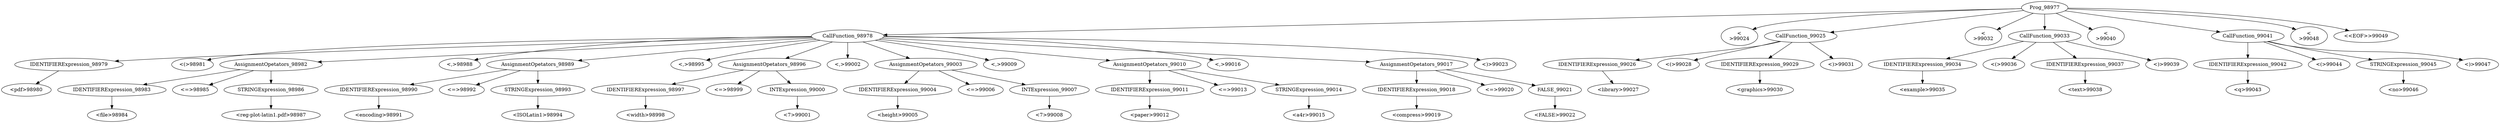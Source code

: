 digraph {

"Prog_98977"->"CallFunction_98978";
"CallFunction_98978"->"IDENTIFIERExpression_98979";
"IDENTIFIERExpression_98979"->"<pdf>98980";
"CallFunction_98978"->"<(>98981";
"CallFunction_98978"->"AssignmentOpetators_98982";
"AssignmentOpetators_98982"->"IDENTIFIERExpression_98983";
"IDENTIFIERExpression_98983"->"<file>98984";
"AssignmentOpetators_98982"->"<=>98985";
"AssignmentOpetators_98982"->"STRINGExpression_98986";
"STRINGExpression_98986"->"<reg-plot-latin1.pdf>98987";
"CallFunction_98978"->"<,>98988";
"CallFunction_98978"->"AssignmentOpetators_98989";
"AssignmentOpetators_98989"->"IDENTIFIERExpression_98990";
"IDENTIFIERExpression_98990"->"<encoding>98991";
"AssignmentOpetators_98989"->"<=>98992";
"AssignmentOpetators_98989"->"STRINGExpression_98993";
"STRINGExpression_98993"->"<ISOLatin1>98994";
"CallFunction_98978"->"<,>98995";
"CallFunction_98978"->"AssignmentOpetators_98996";
"AssignmentOpetators_98996"->"IDENTIFIERExpression_98997";
"IDENTIFIERExpression_98997"->"<width>98998";
"AssignmentOpetators_98996"->"<=>98999";
"AssignmentOpetators_98996"->"INTExpression_99000";
"INTExpression_99000"->"<7>99001";
"CallFunction_98978"->"<,>99002";
"CallFunction_98978"->"AssignmentOpetators_99003";
"AssignmentOpetators_99003"->"IDENTIFIERExpression_99004";
"IDENTIFIERExpression_99004"->"<height>99005";
"AssignmentOpetators_99003"->"<=>99006";
"AssignmentOpetators_99003"->"INTExpression_99007";
"INTExpression_99007"->"<7>99008";
"CallFunction_98978"->"<,>99009";
"CallFunction_98978"->"AssignmentOpetators_99010";
"AssignmentOpetators_99010"->"IDENTIFIERExpression_99011";
"IDENTIFIERExpression_99011"->"<paper>99012";
"AssignmentOpetators_99010"->"<=>99013";
"AssignmentOpetators_99010"->"STRINGExpression_99014";
"STRINGExpression_99014"->"<a4r>99015";
"CallFunction_98978"->"<,>99016";
"CallFunction_98978"->"AssignmentOpetators_99017";
"AssignmentOpetators_99017"->"IDENTIFIERExpression_99018";
"IDENTIFIERExpression_99018"->"<compress>99019";
"AssignmentOpetators_99017"->"<=>99020";
"AssignmentOpetators_99017"->"FALSE_99021";
"FALSE_99021"->"<FALSE>99022";
"CallFunction_98978"->"<)>99023";
"Prog_98977"->"<
>99024";
"Prog_98977"->"CallFunction_99025";
"CallFunction_99025"->"IDENTIFIERExpression_99026";
"IDENTIFIERExpression_99026"->"<library>99027";
"CallFunction_99025"->"<(>99028";
"CallFunction_99025"->"IDENTIFIERExpression_99029";
"IDENTIFIERExpression_99029"->"<graphics>99030";
"CallFunction_99025"->"<)>99031";
"Prog_98977"->"<
>99032";
"Prog_98977"->"CallFunction_99033";
"CallFunction_99033"->"IDENTIFIERExpression_99034";
"IDENTIFIERExpression_99034"->"<example>99035";
"CallFunction_99033"->"<(>99036";
"CallFunction_99033"->"IDENTIFIERExpression_99037";
"IDENTIFIERExpression_99037"->"<text>99038";
"CallFunction_99033"->"<)>99039";
"Prog_98977"->"<
>99040";
"Prog_98977"->"CallFunction_99041";
"CallFunction_99041"->"IDENTIFIERExpression_99042";
"IDENTIFIERExpression_99042"->"<q>99043";
"CallFunction_99041"->"<(>99044";
"CallFunction_99041"->"STRINGExpression_99045";
"STRINGExpression_99045"->"<no>99046";
"CallFunction_99041"->"<)>99047";
"Prog_98977"->"<
>99048";
"Prog_98977"->"<<EOF>>99049";
}
